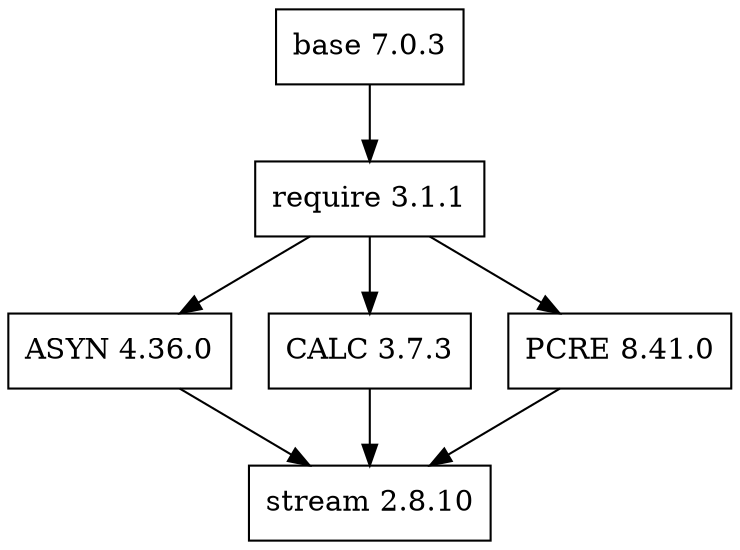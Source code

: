 digraph stream {
node [shape=record];
base [label="base 7.0.3"]
require [label="require 3.1.1"]
ASYN [label="ASYN 4.36.0"]
CALC [label="CALC 3.7.3"]
PCRE [label="PCRE 8.41.0"]
stream [label="stream 2.8.10"]
base -> require -> { ASYN,CALC,PCRE } ->  {  stream  } 
} 

